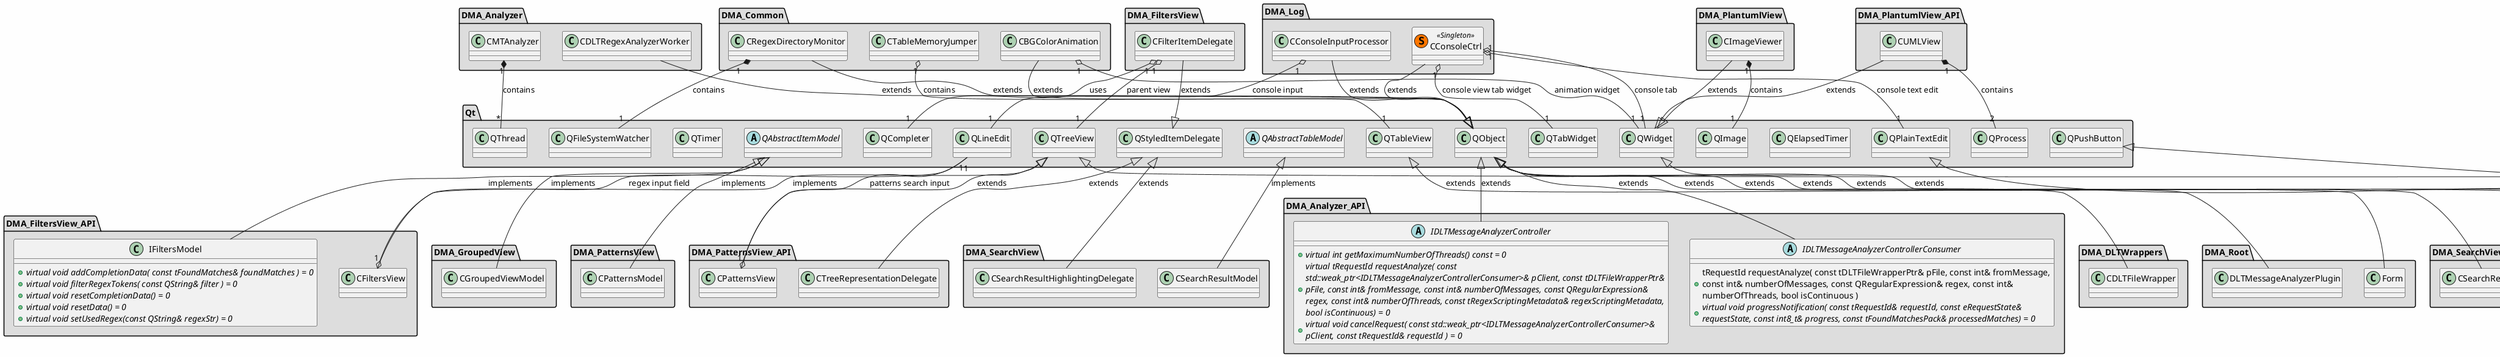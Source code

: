 
@startuml

skinparam backgroundColor #FEFEFE
skinparam wrapWidth 600
package "DMA_Analyzer" #DDDDDD
{

class "CDLTRegexAnalyzerWorker"
{
}

class "CMTAnalyzer"
{
}

}

package "DMA_Analyzer_API" #DDDDDD
{

abstract class "IDLTMessageAnalyzerController"
{
    + {abstract} virtual int getMaximumNumberOfThreads() const = 0
    + {abstract} virtual tRequestId requestAnalyze( const std::weak_ptr<IDLTMessageAnalyzerControllerConsumer>& pClient, const tDLTFileWrapperPtr& pFile, const int& fromMessage, const int& numberOfMessages, const QRegularExpression& regex, const int& numberOfThreads, const tRegexScriptingMetadata& regexScriptingMetadata, bool isContinuous) = 0
    + {abstract} virtual void cancelRequest( const std::weak_ptr<IDLTMessageAnalyzerControllerConsumer>& pClient, const tRequestId& requestId ) = 0
}

abstract class "IDLTMessageAnalyzerControllerConsumer"
{
    + tRequestId requestAnalyze( const tDLTFileWrapperPtr& pFile, const int& fromMessage, const int& numberOfMessages, const QRegularExpression& regex, const int& numberOfThreads, bool isContinuous )
    + {abstract} virtual void progressNotification( const tRequestId& requestId, const eRequestState& requestState, const int8_t& progress, const tFoundMatchesPack& processedMatches) = 0
}

}

package "DMA_Common" #DDDDDD
{

class "CBGColorAnimation"
{
}

class "CRegexDirectoryMonitor"
{
}

class "CTableMemoryJumper"
{
}

}

package "DMA_DLTWrappers" #DDDDDD
{

class "CDLTFileWrapper"
{
}

}

package "DMA_FiltersView" #DDDDDD
{

class "CFilterItemDelegate"
{
}

}

package "DMA_FiltersView_API" #DDDDDD
{

class "CFiltersView"
{
}

class "IFiltersModel"
{
    + {abstract} virtual void addCompletionData( const tFoundMatches& foundMatches ) = 0
    + {abstract} virtual void filterRegexTokens( const QString& filter ) = 0
    + {abstract} virtual void resetCompletionData() = 0
    + {abstract} virtual void resetData() = 0
    + {abstract} virtual void setUsedRegex(const QString& regexStr) = 0
}

}

package "DMA_GroupedView" #DDDDDD
{

class "CGroupedViewModel"
{
}

}

package "DMA_GroupedView_API" #DDDDDD
{

class "CGroupedView"
{
}

}

package "DMA_Log" #DDDDDD
{

class "CConsoleCtrl"<< (S,#FF7700) Singleton >>
{
}

class "CConsoleInputProcessor"
{
}

}

package "DMA_Log_API" #DDDDDD
{

class "CConsoleView"
{
}

}

package "DMA_Logo_API" #DDDDDD
{

class "CLogo"
{
}

}

package "DMA_PatternsView" #DDDDDD
{

class "CPatternsModel"
{
}

}

package "DMA_PatternsView_API" #DDDDDD
{

class "CPatternsView"
{
}

class "CTreeRepresentationDelegate"
{
}

}

package "DMA_PlantumlView" #DDDDDD
{

class "CImageViewer"
{
}

}

package "DMA_PlantumlView_API" #DDDDDD
{

class "CUMLView"
{
}

}

package "DMA_Root" #DDDDDD
{

class "DLTMessageAnalyzerPlugin"
{
}

class "Form"
{
}

}

package "DMA_SearchView" #DDDDDD
{

class "CSearchResultHighlightingDelegate"
{
}

class "CSearchResultModel"
{
}

}

package "DMA_SearchView_API" #DDDDDD
{

class "CSearchResultView"
{
}

class "CSearchViewComponent"
{
}

}

package "DMA_Settings" #DDDDDD
{

class "CSettingsManager"<< (S,#FF7700) Singleton >>
{
}

}

package "Qt" #DDDDDD
{

abstract class "QAbstractItemModel"
{
}

abstract class "QAbstractTableModel"
{
}

class "QCompleter"
{
}

class "QElapsedTimer"
{
}

class "QFileSystemWatcher"
{
}

class "QImage"
{
}

class "QLineEdit"
{
}

class "QObject"
{
}

class "QPlainTextEdit"
{
}

class "QProcess"
{
}

class "QPushButton"
{
}

class "QStyledItemDelegate"
{
}

class "QTabWidget"
{
}

class "QTableView"
{
}

class "QThread"
{
}

class "QTimer"
{
}

class "QTreeView"
{
}

class "QWidget"
{
}

}

'====================Inheritance section====================
QObject <|-- CDLTRegexAnalyzerWorker : extends
QObject <|-- IDLTMessageAnalyzerController : extends
QObject <|-- IDLTMessageAnalyzerControllerConsumer : extends
QObject <|-- CBGColorAnimation : extends
QObject <|-- CRegexDirectoryMonitor : extends
QObject <|-- CDLTFileWrapper : extends
QStyledItemDelegate <|-- CFilterItemDelegate : extends
QTreeView <|-- CFiltersView : implements
QAbstractItemModel <|-- IFiltersModel : implements
QAbstractItemModel <|-- CGroupedViewModel : implements
QTreeView <|-- CGroupedView : extends
QObject <|-- CConsoleCtrl : extends
QObject <|-- CConsoleInputProcessor : extends
QPlainTextEdit <|-- CConsoleView : extends
QPushButton <|-- CLogo : extends
QAbstractItemModel <|-- CPatternsModel : implements
QTreeView <|-- CPatternsView : extends
QStyledItemDelegate <|-- CTreeRepresentationDelegate : extends
QWidget <|-- CImageViewer : extends
QWidget <|-- CUMLView : extends
QObject <|-- DLTMessageAnalyzerPlugin : extends
QWidget <|-- Form : extends
QStyledItemDelegate <|-- CSearchResultHighlightingDelegate : extends
QAbstractTableModel <|-- CSearchResultModel : implements
QTableView <|-- CSearchResultView : extends
QObject <|-- CSearchViewComponent : extends
QObject <|-- CSettingsManager : extends

'====================Dependencies section====================
CMTAnalyzer "1" *-- "*" QThread : contains
CBGColorAnimation "1" o-- "1" QWidget : animation widget
CRegexDirectoryMonitor "1" *-- "1" QFileSystemWatcher : contains
CTableMemoryJumper "1" o-- "1" QTableView : contains
CFilterItemDelegate "1" o-- "1" QCompleter : uses
CFilterItemDelegate "1" o-- "1" QTreeView : parent view
CFiltersView "1" o-- "1" QLineEdit : regex input field
CConsoleCtrl "1" o-- "1" QPlainTextEdit : console text edit
CConsoleCtrl "1" o-- "1" QTabWidget : console view tab widget
CConsoleCtrl "1" o-- "1" QWidget : console tab
CConsoleInputProcessor "1" o-- "1" QLineEdit : console input
CPatternsView "1" o-- "1" QLineEdit : patterns search input
CImageViewer "1" *-- "1" QImage : contains
CUMLView "1" *-- "2" QProcess : contains

@enduml